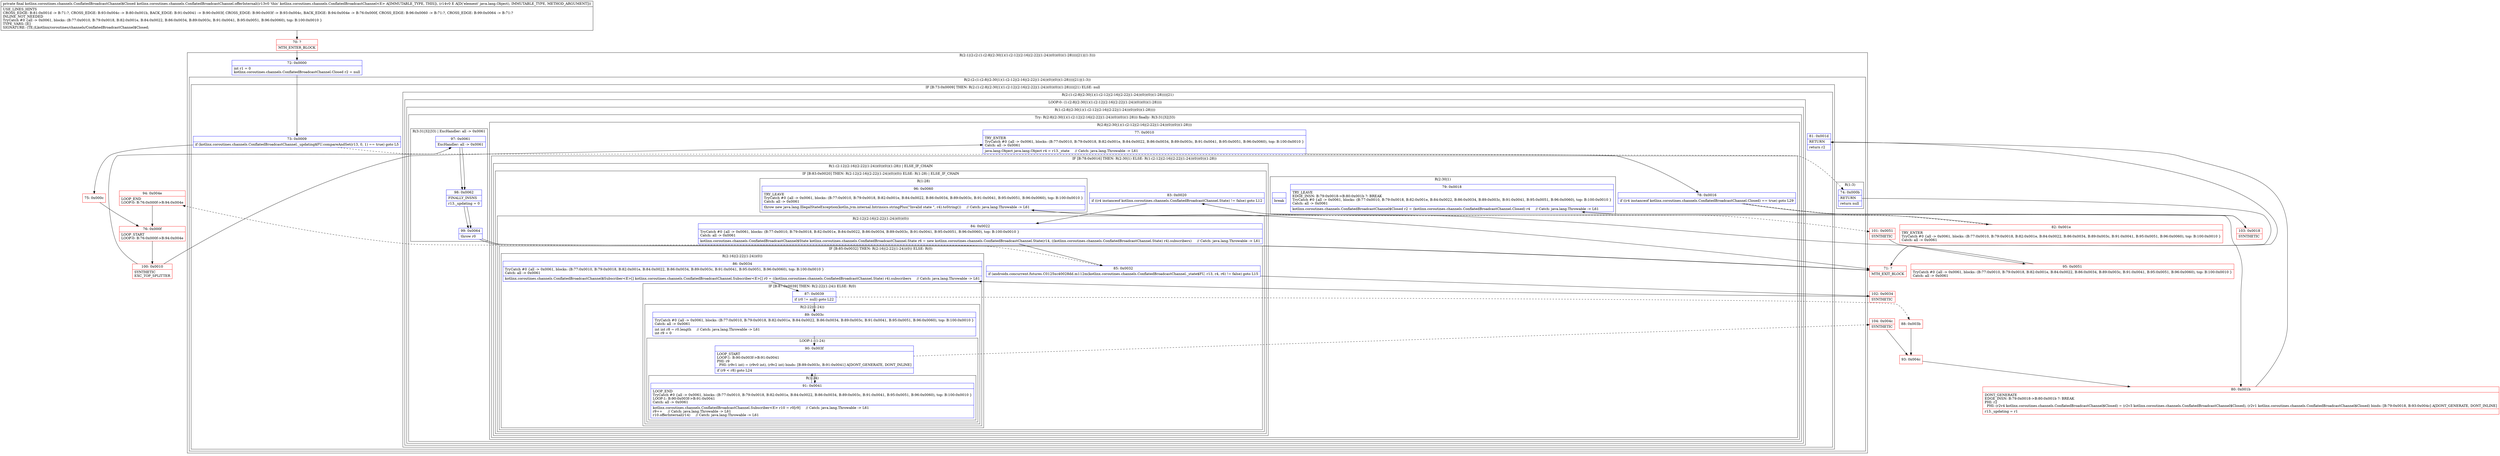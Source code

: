 digraph "CFG forkotlinx.coroutines.channels.ConflatedBroadcastChannel.offerInternal(Ljava\/lang\/Object;)Lkotlinx\/coroutines\/channels\/ConflatedBroadcastChannel$Closed;" {
subgraph cluster_Region_1937552025 {
label = "R(2:1|(2:(2:(1:(2:8|(2:30|1)(1:(2:12|(2:16|(2:22|(1:24))(0))(0))(1:28))))|21)|(1:3)))";
node [shape=record,color=blue];
Node_72 [shape=record,label="{72\:\ 0x0000|int r1 = 0\lkotlinx.coroutines.channels.ConflatedBroadcastChannel.Closed r2 = null\l}"];
subgraph cluster_Region_1265036469 {
label = "R(2:(2:(1:(2:8|(2:30|1)(1:(2:12|(2:16|(2:22|(1:24))(0))(0))(1:28))))|21)|(1:3))";
node [shape=record,color=blue];
subgraph cluster_IfRegion_887228416 {
label = "IF [B:73:0x0009] THEN: R(2:(1:(2:8|(2:30|1)(1:(2:12|(2:16|(2:22|(1:24))(0))(0))(1:28))))|21) ELSE: null";
node [shape=record,color=blue];
Node_73 [shape=record,label="{73\:\ 0x0009|if (kotlinx.coroutines.channels.ConflatedBroadcastChannel._updating$FU.compareAndSet(r13, 0, 1) == true) goto L5\l}"];
subgraph cluster_Region_1949410837 {
label = "R(2:(1:(2:8|(2:30|1)(1:(2:12|(2:16|(2:22|(1:24))(0))(0))(1:28))))|21)";
node [shape=record,color=blue];
subgraph cluster_LoopRegion_2061801727 {
label = "LOOP:0: (1:(2:8|(2:30|1)(1:(2:12|(2:16|(2:22|(1:24))(0))(0))(1:28))))";
node [shape=record,color=blue];
subgraph cluster_Region_955427371 {
label = "R(1:(2:8|(2:30|1)(1:(2:12|(2:16|(2:22|(1:24))(0))(0))(1:28))))";
node [shape=record,color=blue];
subgraph cluster_TryCatchRegion_1150151364 {
label = "Try: R(2:8|(2:30|1)(1:(2:12|(2:16|(2:22|(1:24))(0))(0))(1:28))) finally: R(3:31|32|33)";
node [shape=record,color=blue];
subgraph cluster_Region_1234972619 {
label = "R(2:8|(2:30|1)(1:(2:12|(2:16|(2:22|(1:24))(0))(0))(1:28)))";
node [shape=record,color=blue];
Node_77 [shape=record,label="{77\:\ 0x0010|TRY_ENTER\lTryCatch #0 \{all \-\> 0x0061, blocks: (B:77:0x0010, B:79:0x0018, B:82:0x001e, B:84:0x0022, B:86:0x0034, B:89:0x003c, B:91:0x0041, B:95:0x0051, B:96:0x0060), top: B:100:0x0010 \}\lCatch: all \-\> 0x0061\l|java.lang.Object java.lang.Object r4 = r13._state     \/\/ Catch: java.lang.Throwable \-\> L61\l}"];
subgraph cluster_IfRegion_1608692763 {
label = "IF [B:78:0x0016] THEN: R(2:30|1) ELSE: R(1:(2:12|(2:16|(2:22|(1:24))(0))(0))(1:28))";
node [shape=record,color=blue];
Node_78 [shape=record,label="{78\:\ 0x0016|if ((r4 instanceof kotlinx.coroutines.channels.ConflatedBroadcastChannel.Closed) == true) goto L29\l}"];
subgraph cluster_Region_1473048969 {
label = "R(2:30|1)";
node [shape=record,color=blue];
Node_79 [shape=record,label="{79\:\ 0x0018|TRY_LEAVE\lEDGE_INSN: B:79:0x0018\-\>B:80:0x001b ?: BREAK  \lTryCatch #0 \{all \-\> 0x0061, blocks: (B:77:0x0010, B:79:0x0018, B:82:0x001e, B:84:0x0022, B:86:0x0034, B:89:0x003c, B:91:0x0041, B:95:0x0051, B:96:0x0060), top: B:100:0x0010 \}\lCatch: all \-\> 0x0061\l|kotlinx.coroutines.channels.ConflatedBroadcastChannel$Closed r2 = (kotlinx.coroutines.channels.ConflatedBroadcastChannel.Closed) r4     \/\/ Catch: java.lang.Throwable \-\> L61\l}"];
Node_InsnContainer_1619740765 [shape=record,label="{|break\l}"];
}
subgraph cluster_Region_1056315347 {
label = "R(1:(2:12|(2:16|(2:22|(1:24))(0))(0))(1:28)) | ELSE_IF_CHAIN\l";
node [shape=record,color=blue];
subgraph cluster_IfRegion_1871861463 {
label = "IF [B:83:0x0020] THEN: R(2:12|(2:16|(2:22|(1:24))(0))(0)) ELSE: R(1:28) | ELSE_IF_CHAIN\l";
node [shape=record,color=blue];
Node_83 [shape=record,label="{83\:\ 0x0020|if ((r4 instanceof kotlinx.coroutines.channels.ConflatedBroadcastChannel.State) != false) goto L12\l}"];
subgraph cluster_Region_384451646 {
label = "R(2:12|(2:16|(2:22|(1:24))(0))(0))";
node [shape=record,color=blue];
Node_84 [shape=record,label="{84\:\ 0x0022|TryCatch #0 \{all \-\> 0x0061, blocks: (B:77:0x0010, B:79:0x0018, B:82:0x001e, B:84:0x0022, B:86:0x0034, B:89:0x003c, B:91:0x0041, B:95:0x0051, B:96:0x0060), top: B:100:0x0010 \}\lCatch: all \-\> 0x0061\l|kotlinx.coroutines.channels.ConflatedBroadcastChannel$State kotlinx.coroutines.channels.ConflatedBroadcastChannel.State r6 = new kotlinx.coroutines.channels.ConflatedBroadcastChannel.State(r14, ((kotlinx.coroutines.channels.ConflatedBroadcastChannel.State) r4).subscribers)     \/\/ Catch: java.lang.Throwable \-\> L61\l}"];
subgraph cluster_IfRegion_1050723167 {
label = "IF [B:85:0x0032] THEN: R(2:16|(2:22|(1:24))(0)) ELSE: R(0)";
node [shape=record,color=blue];
Node_85 [shape=record,label="{85\:\ 0x0032|if (androidx.concurrent.futures.C0125xc40028dd.m112m(kotlinx.coroutines.channels.ConflatedBroadcastChannel._state$FU, r13, r4, r6) != false) goto L15\l}"];
subgraph cluster_Region_1948838652 {
label = "R(2:16|(2:22|(1:24))(0))";
node [shape=record,color=blue];
Node_86 [shape=record,label="{86\:\ 0x0034|TryCatch #0 \{all \-\> 0x0061, blocks: (B:77:0x0010, B:79:0x0018, B:82:0x001e, B:84:0x0022, B:86:0x0034, B:89:0x003c, B:91:0x0041, B:95:0x0051, B:96:0x0060), top: B:100:0x0010 \}\lCatch: all \-\> 0x0061\l|kotlinx.coroutines.channels.ConflatedBroadcastChannel$Subscriber\<E\>[] kotlinx.coroutines.channels.ConflatedBroadcastChannel.Subscriber\<E\>[] r0 = ((kotlinx.coroutines.channels.ConflatedBroadcastChannel.State) r4).subscribers     \/\/ Catch: java.lang.Throwable \-\> L61\l}"];
subgraph cluster_IfRegion_1300123876 {
label = "IF [B:87:0x0039] THEN: R(2:22|(1:24)) ELSE: R(0)";
node [shape=record,color=blue];
Node_87 [shape=record,label="{87\:\ 0x0039|if (r0 != null) goto L22\l}"];
subgraph cluster_Region_1979504687 {
label = "R(2:22|(1:24))";
node [shape=record,color=blue];
Node_89 [shape=record,label="{89\:\ 0x003c|TryCatch #0 \{all \-\> 0x0061, blocks: (B:77:0x0010, B:79:0x0018, B:82:0x001e, B:84:0x0022, B:86:0x0034, B:89:0x003c, B:91:0x0041, B:95:0x0051, B:96:0x0060), top: B:100:0x0010 \}\lCatch: all \-\> 0x0061\l|int int r8 = r0.length     \/\/ Catch: java.lang.Throwable \-\> L61\lint r9 = 0\l}"];
subgraph cluster_LoopRegion_1186137822 {
label = "LOOP:1: (1:24)";
node [shape=record,color=blue];
Node_90 [shape=record,label="{90\:\ 0x003f|LOOP_START\lLOOP:1: B:90:0x003f\-\>B:91:0x0041\lPHI: r9 \l  PHI: (r9v1 int) = (r9v0 int), (r9v2 int) binds: [B:89:0x003c, B:91:0x0041] A[DONT_GENERATE, DONT_INLINE]\l|if (r9 \< r8) goto L24\l}"];
subgraph cluster_Region_1177592678 {
label = "R(1:24)";
node [shape=record,color=blue];
Node_91 [shape=record,label="{91\:\ 0x0041|LOOP_END\lTryCatch #0 \{all \-\> 0x0061, blocks: (B:77:0x0010, B:79:0x0018, B:82:0x001e, B:84:0x0022, B:86:0x0034, B:89:0x003c, B:91:0x0041, B:95:0x0051, B:96:0x0060), top: B:100:0x0010 \}\lLOOP:1: B:90:0x003f\-\>B:91:0x0041\lCatch: all \-\> 0x0061\l|kotlinx.coroutines.channels.ConflatedBroadcastChannel.Subscriber\<E\> r10 = r0[r9]     \/\/ Catch: java.lang.Throwable \-\> L61\lr9++     \/\/ Catch: java.lang.Throwable \-\> L61\lr10.offerInternal(r14)     \/\/ Catch: java.lang.Throwable \-\> L61\l}"];
}
}
}
subgraph cluster_Region_335040980 {
label = "R(0)";
node [shape=record,color=blue];
}
}
}
subgraph cluster_Region_940065445 {
label = "R(0)";
node [shape=record,color=blue];
}
}
}
subgraph cluster_Region_158416448 {
label = "R(1:28)";
node [shape=record,color=blue];
Node_96 [shape=record,label="{96\:\ 0x0060|TRY_LEAVE\lTryCatch #0 \{all \-\> 0x0061, blocks: (B:77:0x0010, B:79:0x0018, B:82:0x001e, B:84:0x0022, B:86:0x0034, B:89:0x003c, B:91:0x0041, B:95:0x0051, B:96:0x0060), top: B:100:0x0010 \}\lCatch: all \-\> 0x0061\l|throw new java.lang.IllegalStateException(kotlin.jvm.internal.Intrinsics.stringPlus(\"Invalid state \", r4).toString())     \/\/ Catch: java.lang.Throwable \-\> L61\l}"];
}
}
}
}
}
subgraph cluster_Region_41626713 {
label = "R(3:31|32|33) | ExcHandler: all \-\> 0x0061\l";
node [shape=record,color=blue];
Node_97 [shape=record,label="{97\:\ 0x0061|ExcHandler: all \-\> 0x0061\l}"];
Node_98 [shape=record,label="{98\:\ 0x0062|FINALLY_INSNS\l|r13._updating = 0\l}"];
Node_99 [shape=record,label="{99\:\ 0x0064|throw r0\l}"];
}
}
}
}
Node_81 [shape=record,label="{81\:\ 0x001d|RETURN\l|return r2\l}"];
}
}
subgraph cluster_Region_205388618 {
label = "R(1:3)";
node [shape=record,color=blue];
Node_74 [shape=record,label="{74\:\ 0x000b|RETURN\l|return null\l}"];
}
}
}
subgraph cluster_Region_41626713 {
label = "R(3:31|32|33) | ExcHandler: all \-\> 0x0061\l";
node [shape=record,color=blue];
Node_97 [shape=record,label="{97\:\ 0x0061|ExcHandler: all \-\> 0x0061\l}"];
Node_98 [shape=record,label="{98\:\ 0x0062|FINALLY_INSNS\l|r13._updating = 0\l}"];
Node_99 [shape=record,label="{99\:\ 0x0064|throw r0\l}"];
}
Node_70 [shape=record,color=red,label="{70\:\ ?|MTH_ENTER_BLOCK\l}"];
Node_71 [shape=record,color=red,label="{71\:\ ?|MTH_EXIT_BLOCK\l}"];
Node_75 [shape=record,color=red,label="{75\:\ 0x000c}"];
Node_76 [shape=record,color=red,label="{76\:\ 0x000f|LOOP_START\lLOOP:0: B:76:0x000f\-\>B:94:0x004e\l}"];
Node_100 [shape=record,color=red,label="{100\:\ 0x0010|SYNTHETIC\lEXC_TOP_SPLITTER\l}"];
Node_82 [shape=record,color=red,label="{82\:\ 0x001e|TRY_ENTER\lTryCatch #0 \{all \-\> 0x0061, blocks: (B:77:0x0010, B:79:0x0018, B:82:0x001e, B:84:0x0022, B:86:0x0034, B:89:0x003c, B:91:0x0041, B:95:0x0051, B:96:0x0060), top: B:100:0x0010 \}\lCatch: all \-\> 0x0061\l}"];
Node_94 [shape=record,color=red,label="{94\:\ 0x004e|LOOP_END\lLOOP:0: B:76:0x000f\-\>B:94:0x004e\l}"];
Node_102 [shape=record,color=red,label="{102\:\ 0x0034|SYNTHETIC\l}"];
Node_88 [shape=record,color=red,label="{88\:\ 0x003b}"];
Node_93 [shape=record,color=red,label="{93\:\ 0x004c}"];
Node_80 [shape=record,color=red,label="{80\:\ 0x001b|DONT_GENERATE\lEDGE_INSN: B:79:0x0018\-\>B:80:0x001b ?: BREAK  \lPHI: r2 \l  PHI: (r2v4 kotlinx.coroutines.channels.ConflatedBroadcastChannel$Closed) = (r2v3 kotlinx.coroutines.channels.ConflatedBroadcastChannel$Closed), (r2v1 kotlinx.coroutines.channels.ConflatedBroadcastChannel$Closed) binds: [B:79:0x0018, B:93:0x004c] A[DONT_GENERATE, DONT_INLINE]\l|r13._updating = r1\l}"];
Node_104 [shape=record,color=red,label="{104\:\ 0x004c|SYNTHETIC\l}"];
Node_101 [shape=record,color=red,label="{101\:\ 0x0051|SYNTHETIC\l}"];
Node_95 [shape=record,color=red,label="{95\:\ 0x0051|TryCatch #0 \{all \-\> 0x0061, blocks: (B:77:0x0010, B:79:0x0018, B:82:0x001e, B:84:0x0022, B:86:0x0034, B:89:0x003c, B:91:0x0041, B:95:0x0051, B:96:0x0060), top: B:100:0x0010 \}\lCatch: all \-\> 0x0061\l}"];
Node_103 [shape=record,color=red,label="{103\:\ 0x0018|SYNTHETIC\l}"];
MethodNode[shape=record,label="{private final kotlinx.coroutines.channels.ConflatedBroadcastChannel$Closed kotlinx.coroutines.channels.ConflatedBroadcastChannel.offerInternal((r13v0 'this' kotlinx.coroutines.channels.ConflatedBroadcastChannel\<E\> A[IMMUTABLE_TYPE, THIS]), (r14v0 E A[D('element' java.lang.Object), IMMUTABLE_TYPE, METHOD_ARGUMENT]))  | USE_LINES_HINTS\lCROSS_EDGE: B:81:0x001d \-\> B:71:?, CROSS_EDGE: B:93:0x004c \-\> B:80:0x001b, BACK_EDGE: B:91:0x0041 \-\> B:90:0x003f, CROSS_EDGE: B:90:0x003f \-\> B:93:0x004c, BACK_EDGE: B:94:0x004e \-\> B:76:0x000f, CROSS_EDGE: B:96:0x0060 \-\> B:71:?, CROSS_EDGE: B:99:0x0064 \-\> B:71:?\lINLINE_NOT_NEEDED\lTryCatch #0 \{all \-\> 0x0061, blocks: (B:77:0x0010, B:79:0x0018, B:82:0x001e, B:84:0x0022, B:86:0x0034, B:89:0x003c, B:91:0x0041, B:95:0x0051, B:96:0x0060), top: B:100:0x0010 \}\lTYPE_VARS: [E]\lSIGNATURE: (TE;)Lkotlinx\/coroutines\/channels\/ConflatedBroadcastChannel$Closed;\l}"];
MethodNode -> Node_70;Node_72 -> Node_73;
Node_73 -> Node_74[style=dashed];
Node_73 -> Node_75;
Node_77 -> Node_78;
Node_78 -> Node_82[style=dashed];
Node_78 -> Node_103;
Node_79 -> Node_80;
Node_83 -> Node_84;
Node_83 -> Node_101[style=dashed];
Node_84 -> Node_85;
Node_85 -> Node_94[style=dashed];
Node_85 -> Node_102;
Node_86 -> Node_87;
Node_87 -> Node_88[style=dashed];
Node_87 -> Node_89;
Node_89 -> Node_90;
Node_90 -> Node_91;
Node_90 -> Node_104[style=dashed];
Node_91 -> Node_90;
Node_96 -> Node_71;
Node_97 -> Node_98;
Node_98 -> Node_99;
Node_99 -> Node_71;
Node_81 -> Node_71;
Node_74 -> Node_71;
Node_97 -> Node_98;
Node_98 -> Node_99;
Node_99 -> Node_71;
Node_70 -> Node_72;
Node_75 -> Node_76;
Node_76 -> Node_100;
Node_100 -> Node_77;
Node_100 -> Node_97;
Node_82 -> Node_83;
Node_94 -> Node_76;
Node_102 -> Node_86;
Node_88 -> Node_93;
Node_93 -> Node_80;
Node_80 -> Node_81;
Node_104 -> Node_93;
Node_101 -> Node_95;
Node_95 -> Node_96;
Node_103 -> Node_79;
}

